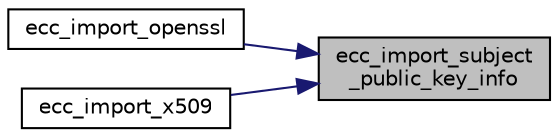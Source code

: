 digraph "ecc_import_subject_public_key_info"
{
 // LATEX_PDF_SIZE
  edge [fontname="Helvetica",fontsize="10",labelfontname="Helvetica",labelfontsize="10"];
  node [fontname="Helvetica",fontsize="10",shape=record];
  rankdir="RL";
  Node91 [label="ecc_import_subject\l_public_key_info",height=0.2,width=0.4,color="black", fillcolor="grey75", style="filled", fontcolor="black",tooltip=" "];
  Node91 -> Node92 [dir="back",color="midnightblue",fontsize="10",style="solid",fontname="Helvetica"];
  Node92 [label="ecc_import_openssl",height=0.2,width=0.4,color="black", fillcolor="white", style="filled",URL="$ecc__import__openssl_8c.html#a62e764a9d768652402f730abef32780a",tooltip=" "];
  Node91 -> Node93 [dir="back",color="midnightblue",fontsize="10",style="solid",fontname="Helvetica"];
  Node93 [label="ecc_import_x509",height=0.2,width=0.4,color="black", fillcolor="white", style="filled",URL="$ecc__import__x509_8c.html#abd7477bc1144cdfd4f9e2da835eefbf6",tooltip="Import an ECC key from a X.509 certificate."];
}
